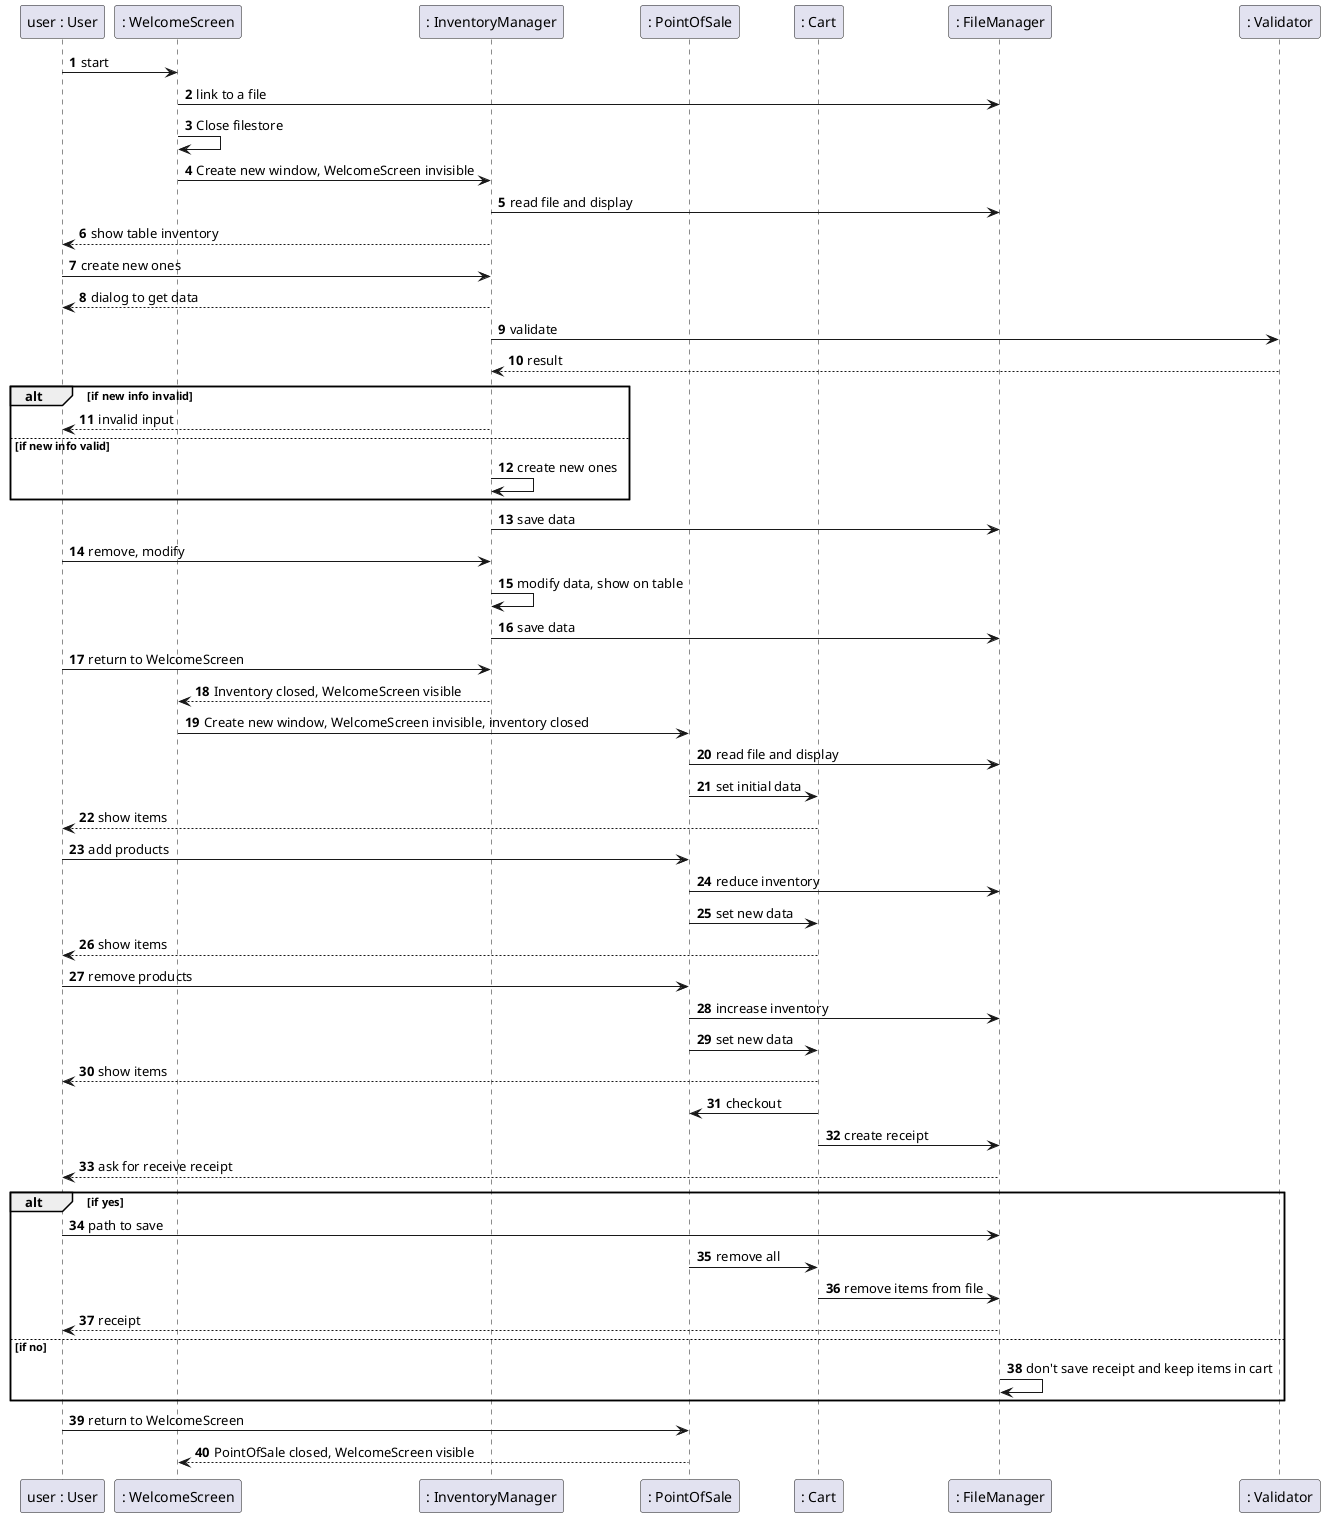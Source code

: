 @startuml
'https://plantuml.com/sequence-diagram

autonumber

participant "user : User" as u
participant ": WelcomeScreen" as w
participant ": InventoryManager" as im
participant ": PointOfSale" as pos
participant ": Cart" as c
participant ": FileManager" as f
'participant ": Product" as p
'participant ": InventoryManagerTableAdapter" as imd
participant ": Validator" as v

u -> w : start
w -> f : link to a file
w -> w : Close filestore

w -> im : Create new window, WelcomeScreen invisible
im -> f : read file and display
im --> u : show table inventory
u -> im : create new ones
im --> u : dialog to get data
im -> v : validate
v --> im : result
alt if new info invalid
im --> u : invalid input
else if new info valid
im -> im : create new ones
end note
im -> f : save data
u -> im : remove, modify
im -> im : modify data, show on table
im -> f : save data
u -> im : return to WelcomeScreen
im --> w : Inventory closed, WelcomeScreen visible

w -> pos : Create new window, WelcomeScreen invisible, inventory closed
pos -> f : read file and display
pos -> c : set initial data
c --> u : show items
u -> pos : add products
pos -> f : reduce inventory
pos -> c : set new data
c --> u : show items
u -> pos : remove products
pos -> f : increase inventory
pos -> c : set new data
c --> u : show items
c -> pos : checkout
c -> f : create receipt
f --> u : ask for receive receipt
alt if yes
u -> f : path to save
pos -> c : remove all
c -> f : remove items from file
f --> u : receipt
else if no
f -> f : don't save receipt and keep items in cart
end note
u -> pos : return to WelcomeScreen
pos --> w : PointOfSale closed, WelcomeScreen visible

@enduml